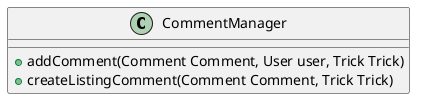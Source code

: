 @startuml CommentManager

class CommentManager{

    + addComment(Comment Comment, User user, Trick Trick)
    + createListingComment(Comment Comment, Trick Trick)

}